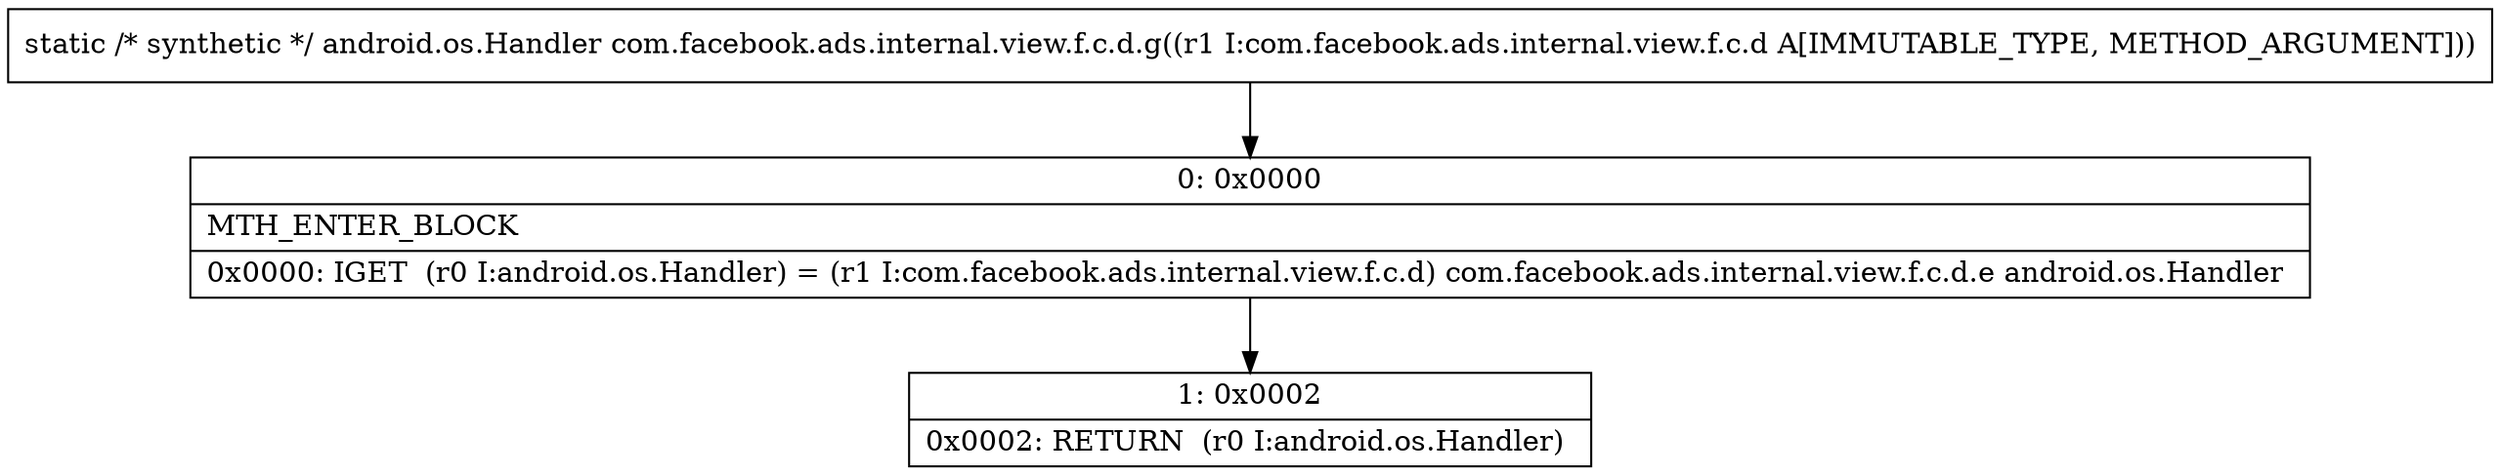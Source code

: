 digraph "CFG forcom.facebook.ads.internal.view.f.c.d.g(Lcom\/facebook\/ads\/internal\/view\/f\/c\/d;)Landroid\/os\/Handler;" {
Node_0 [shape=record,label="{0\:\ 0x0000|MTH_ENTER_BLOCK\l|0x0000: IGET  (r0 I:android.os.Handler) = (r1 I:com.facebook.ads.internal.view.f.c.d) com.facebook.ads.internal.view.f.c.d.e android.os.Handler \l}"];
Node_1 [shape=record,label="{1\:\ 0x0002|0x0002: RETURN  (r0 I:android.os.Handler) \l}"];
MethodNode[shape=record,label="{static \/* synthetic *\/ android.os.Handler com.facebook.ads.internal.view.f.c.d.g((r1 I:com.facebook.ads.internal.view.f.c.d A[IMMUTABLE_TYPE, METHOD_ARGUMENT])) }"];
MethodNode -> Node_0;
Node_0 -> Node_1;
}

